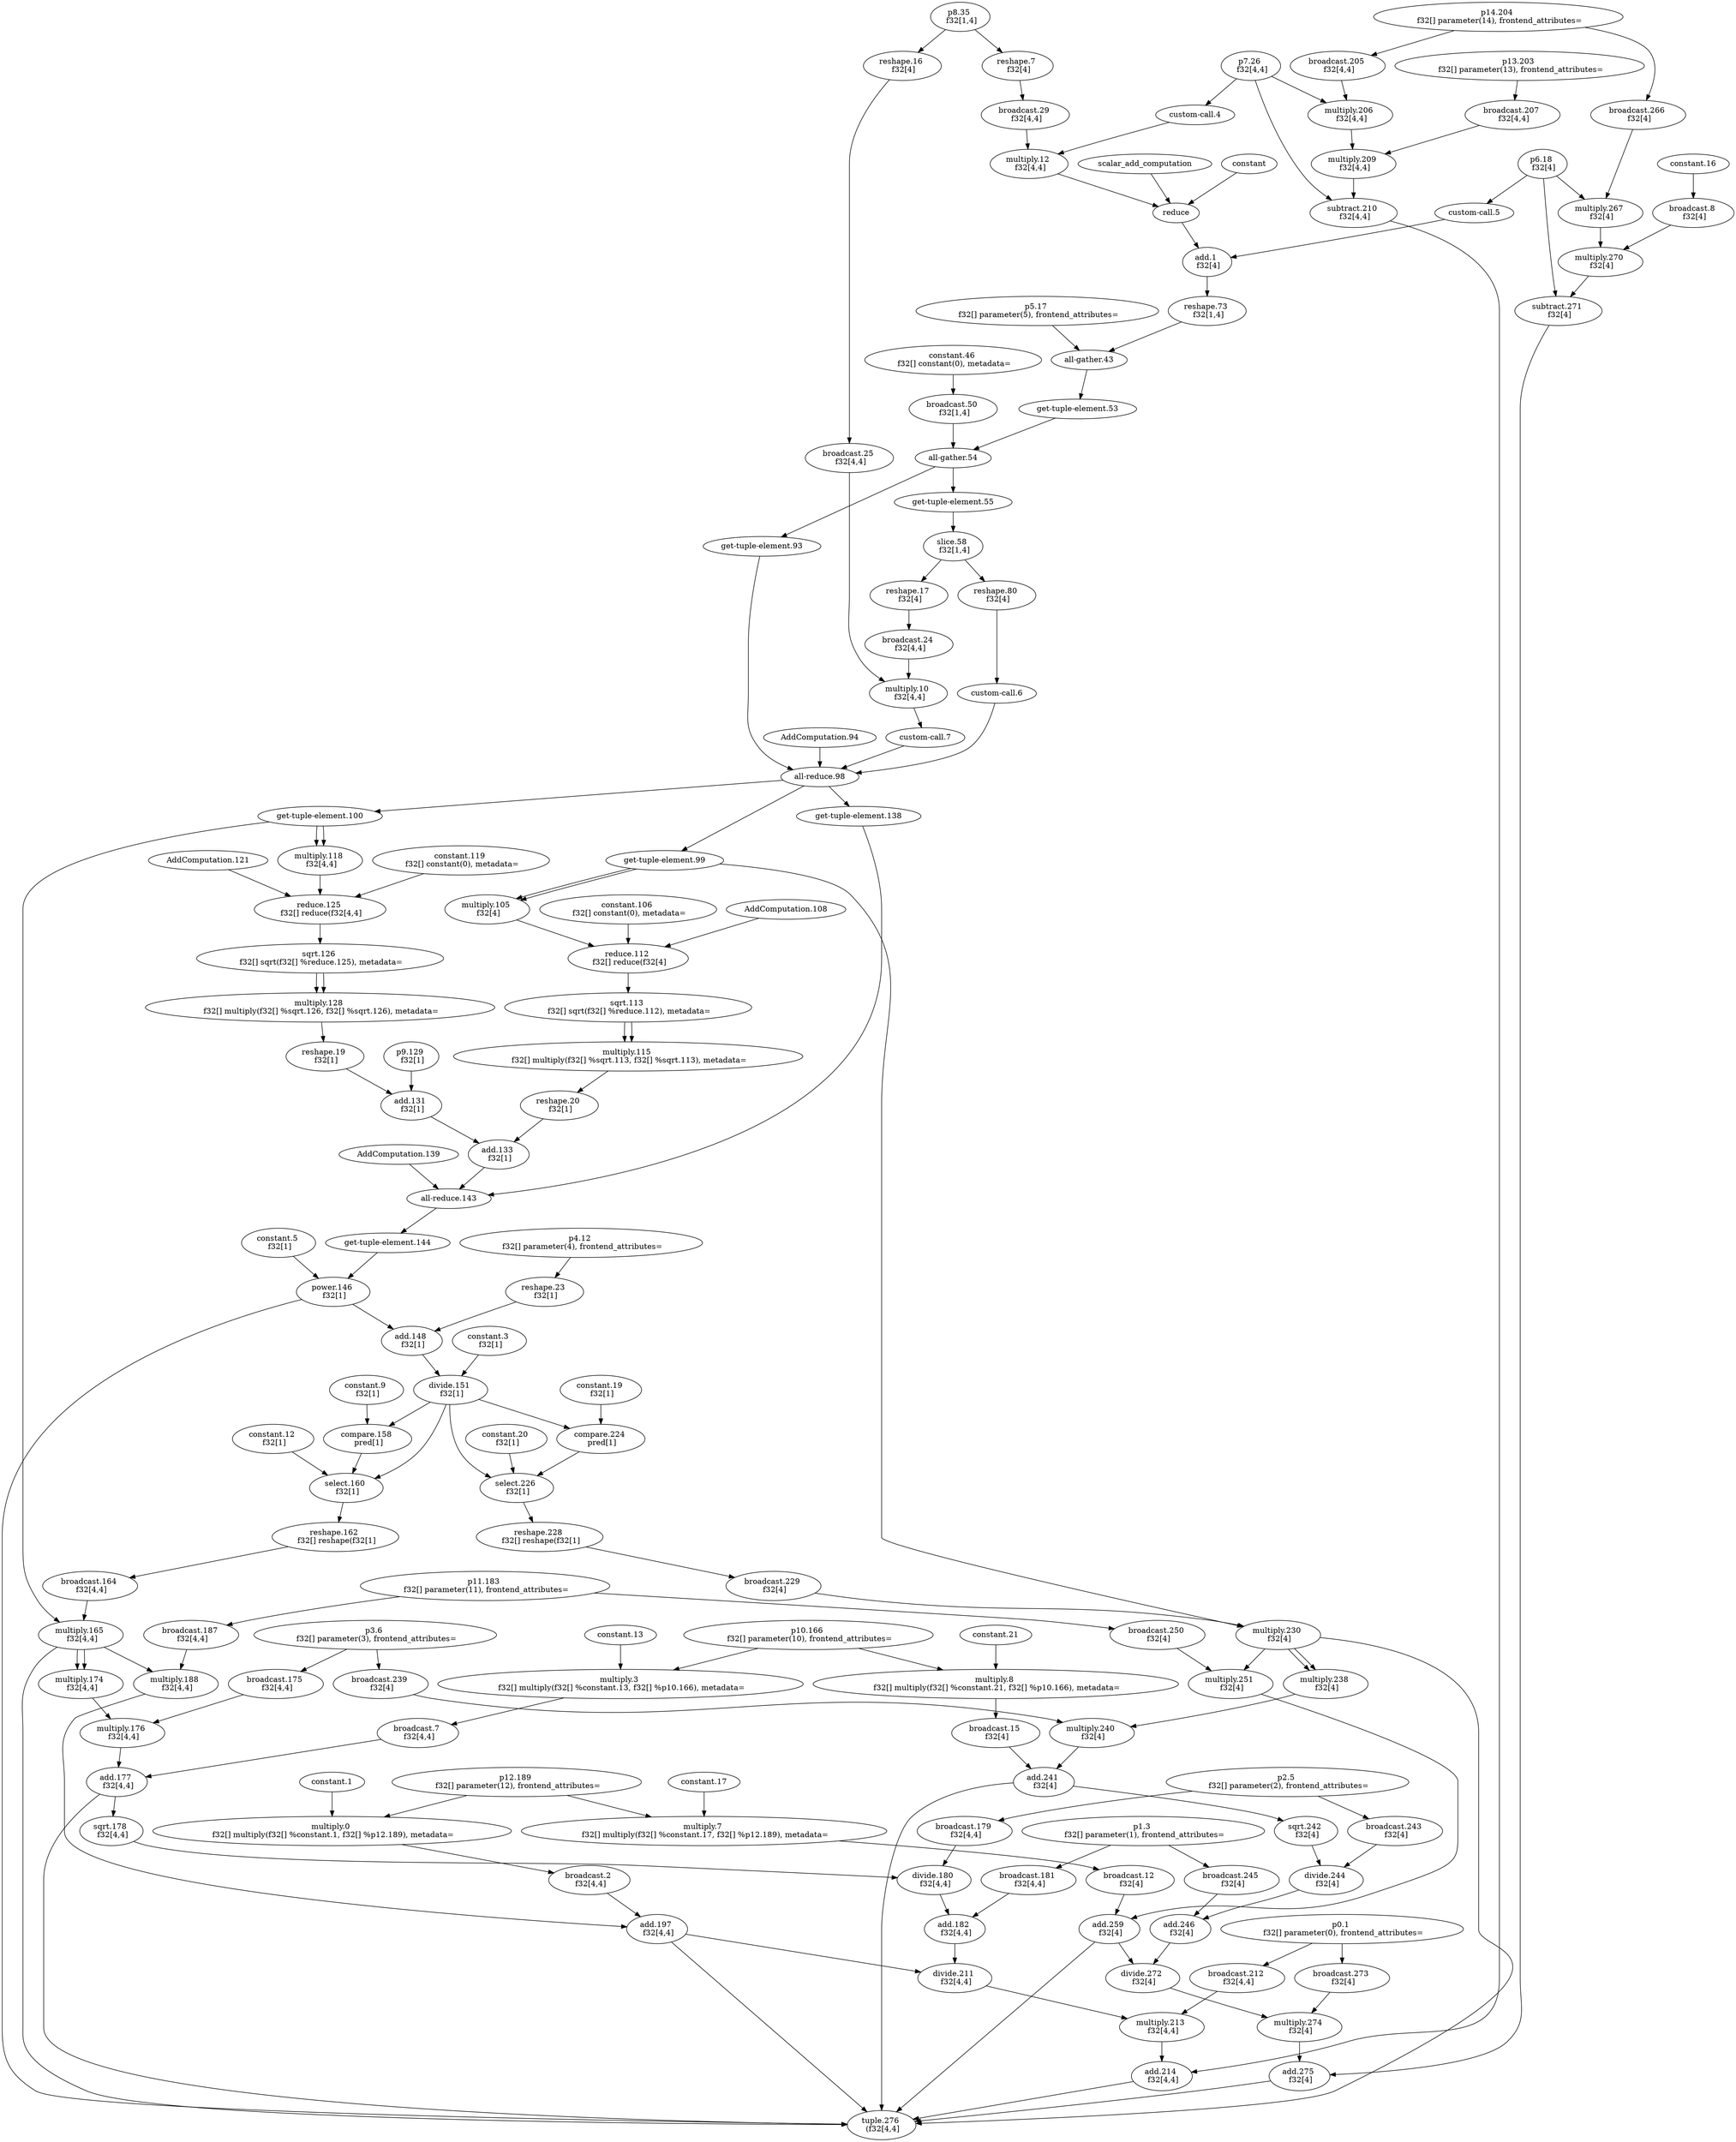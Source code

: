 digraph HloModule {
	"p7.26" [label="p7.26 \n f32[4,4]"];
	"p14.204" [label="p14.204 \n f32[] parameter(14), frontend_attributes="];
	"broadcast.205" [label="broadcast.205 \n f32[4,4]"];
	"multiply.206" [label="multiply.206 \n f32[4,4]"];
	"p13.203" [label="p13.203 \n f32[] parameter(13), frontend_attributes="];
	"broadcast.207" [label="broadcast.207 \n f32[4,4]"];
	"multiply.209" [label="multiply.209 \n f32[4,4]"];
	"subtract.210" [label="subtract.210 \n f32[4,4]"];
	"p12.189" [label="p12.189 \n f32[] parameter(12), frontend_attributes="];
	"multiply.0" [label="multiply.0 \n f32[] multiply(f32[] %constant.1, f32[] %p12.189), metadata="];
	"broadcast.2" [label="broadcast.2 \n f32[4,4]"];
	"constant.46" [label="constant.46 \n f32[] constant(0), metadata="];
	"broadcast.50" [label="broadcast.50 \n f32[1,4]"];
	"p8.35" [label="p8.35 \n f32[1,4]"];
	"reshape.7" [label="reshape.7 \n f32[4]"];
	"broadcast.29" [label="broadcast.29 \n f32[4,4]"];
	"multiply.12" [label="multiply.12 \n f32[4,4]"];
	"p6.18" [label="p6.18 \n f32[4]"];
	"add.1" [label="add.1 \n f32[4]"];
	"reshape.73" [label="reshape.73 \n f32[1,4]"];
	"p5.17" [label="p5.17 \n f32[] parameter(5), frontend_attributes="];
	"slice.58" [label="slice.58 \n f32[1,4]"];
	"reshape.80" [label="reshape.80 \n f32[4]"];
	"reshape.17" [label="reshape.17 \n f32[4]"];
	"broadcast.24" [label="broadcast.24 \n f32[4,4]"];
	"reshape.16" [label="reshape.16 \n f32[4]"];
	"broadcast.25" [label="broadcast.25 \n f32[4,4]"];
	"multiply.10" [label="multiply.10 \n f32[4,4]"];
	"constant.3" [label="constant.3 \n f32[1]"];
	"p9.129" [label="p9.129 \n f32[1]"];
	"multiply.118" [label="multiply.118 \n f32[4,4]"];
	"constant.119" [label="constant.119 \n f32[] constant(0), metadata="];
	"reduce.125" [label="reduce.125 \n f32[] reduce(f32[4,4]"];
	"sqrt.126" [label="sqrt.126 \n f32[] sqrt(f32[] %reduce.125), metadata="];
	"multiply.128" [label="multiply.128 \n f32[] multiply(f32[] %sqrt.126, f32[] %sqrt.126), metadata="];
	"reshape.19" [label="reshape.19 \n f32[1]"];
	"add.131" [label="add.131 \n f32[1]"];
	"multiply.105" [label="multiply.105 \n f32[4]"];
	"constant.106" [label="constant.106 \n f32[] constant(0), metadata="];
	"reduce.112" [label="reduce.112 \n f32[] reduce(f32[4]"];
	"sqrt.113" [label="sqrt.113 \n f32[] sqrt(f32[] %reduce.112), metadata="];
	"multiply.115" [label="multiply.115 \n f32[] multiply(f32[] %sqrt.113, f32[] %sqrt.113), metadata="];
	"reshape.20" [label="reshape.20 \n f32[1]"];
	"add.133" [label="add.133 \n f32[1]"];
	"constant.5" [label="constant.5 \n f32[1]"];
	"power.146" [label="power.146 \n f32[1]"];
	"p4.12" [label="p4.12 \n f32[] parameter(4), frontend_attributes="];
	"reshape.23" [label="reshape.23 \n f32[1]"];
	"add.148" [label="add.148 \n f32[1]"];
	"divide.151" [label="divide.151 \n f32[1]"];
	"constant.9" [label="constant.9 \n f32[1]"];
	"compare.158" [label="compare.158 \n pred[1]"];
	"constant.12" [label="constant.12 \n f32[1]"];
	"select.160" [label="select.160 \n f32[1]"];
	"reshape.162" [label="reshape.162 \n f32[] reshape(f32[1]"];
	"broadcast.164" [label="broadcast.164 \n f32[4,4]"];
	"multiply.165" [label="multiply.165 \n f32[4,4]"];
	"p11.183" [label="p11.183 \n f32[] parameter(11), frontend_attributes="];
	"broadcast.187" [label="broadcast.187 \n f32[4,4]"];
	"multiply.188" [label="multiply.188 \n f32[4,4]"];
	"add.197" [label="add.197 \n f32[4,4]"];
	"p10.166" [label="p10.166 \n f32[] parameter(10), frontend_attributes="];
	"multiply.3" [label="multiply.3 \n f32[] multiply(f32[] %constant.13, f32[] %p10.166), metadata="];
	"broadcast.7" [label="broadcast.7 \n f32[4,4]"];
	"multiply.174" [label="multiply.174 \n f32[4,4]"];
	"p3.6" [label="p3.6 \n f32[] parameter(3), frontend_attributes="];
	"broadcast.175" [label="broadcast.175 \n f32[4,4]"];
	"multiply.176" [label="multiply.176 \n f32[4,4]"];
	"add.177" [label="add.177 \n f32[4,4]"];
	"sqrt.178" [label="sqrt.178 \n f32[4,4]"];
	"p2.5" [label="p2.5 \n f32[] parameter(2), frontend_attributes="];
	"broadcast.179" [label="broadcast.179 \n f32[4,4]"];
	"divide.180" [label="divide.180 \n f32[4,4]"];
	"p1.3" [label="p1.3 \n f32[] parameter(1), frontend_attributes="];
	"broadcast.181" [label="broadcast.181 \n f32[4,4]"];
	"add.182" [label="add.182 \n f32[4,4]"];
	"divide.211" [label="divide.211 \n f32[4,4]"];
	"p0.1" [label="p0.1 \n f32[] parameter(0), frontend_attributes="];
	"broadcast.212" [label="broadcast.212 \n f32[4,4]"];
	"multiply.213" [label="multiply.213 \n f32[4,4]"];
	"add.214" [label="add.214 \n f32[4,4]"];
	"broadcast.266" [label="broadcast.266 \n f32[4]"];
	"multiply.267" [label="multiply.267 \n f32[4]"];
	"broadcast.8" [label="broadcast.8 \n f32[4]"];
	"multiply.270" [label="multiply.270 \n f32[4]"];
	"subtract.271" [label="subtract.271 \n f32[4]"];
	"multiply.7" [label="multiply.7 \n f32[] multiply(f32[] %constant.17, f32[] %p12.189), metadata="];
	"broadcast.12" [label="broadcast.12 \n f32[4]"];
	"constant.19" [label="constant.19 \n f32[1]"];
	"compare.224" [label="compare.224 \n pred[1]"];
	"constant.20" [label="constant.20 \n f32[1]"];
	"select.226" [label="select.226 \n f32[1]"];
	"reshape.228" [label="reshape.228 \n f32[] reshape(f32[1]"];
	"broadcast.229" [label="broadcast.229 \n f32[4]"];
	"multiply.230" [label="multiply.230 \n f32[4]"];
	"broadcast.250" [label="broadcast.250 \n f32[4]"];
	"multiply.251" [label="multiply.251 \n f32[4]"];
	"add.259" [label="add.259 \n f32[4]"];
	"multiply.8" [label="multiply.8 \n f32[] multiply(f32[] %constant.21, f32[] %p10.166), metadata="];
	"broadcast.15" [label="broadcast.15 \n f32[4]"];
	"multiply.238" [label="multiply.238 \n f32[4]"];
	"broadcast.239" [label="broadcast.239 \n f32[4]"];
	"multiply.240" [label="multiply.240 \n f32[4]"];
	"add.241" [label="add.241 \n f32[4]"];
	"sqrt.242" [label="sqrt.242 \n f32[4]"];
	"broadcast.243" [label="broadcast.243 \n f32[4]"];
	"divide.244" [label="divide.244 \n f32[4]"];
	"broadcast.245" [label="broadcast.245 \n f32[4]"];
	"add.246" [label="add.246 \n f32[4]"];
	"divide.272" [label="divide.272 \n f32[4]"];
	"broadcast.273" [label="broadcast.273 \n f32[4]"];
	"multiply.274" [label="multiply.274 \n f32[4]"];
	"add.275" [label="add.275 \n f32[4]"];
	"tuple.276" [label="tuple.276 \n (f32[4,4]"]; 
 	"p14.204" -> "broadcast.205";
	"p7.26" -> "multiply.206";
	"broadcast.205" -> "multiply.206";
	"p13.203" -> "broadcast.207";
	"multiply.206" -> "multiply.209";
	"broadcast.207" -> "multiply.209";
	"p7.26" -> "subtract.210";
	"multiply.209" -> "subtract.210";
	"constant.1" -> "multiply.0";
	"p12.189" -> "multiply.0";
	"multiply.0" -> "broadcast.2";
	"constant.46" -> "broadcast.50";
	"p8.35" -> "reshape.7";
	"reshape.7" -> "broadcast.29";
	"p7.26" -> "custom-call.4";
	"broadcast.29" -> "multiply.12";
	"custom-call.4" -> "multiply.12";
	"multiply.12" -> "reduce";
	"constant" -> "reduce";
	"scalar_add_computation" -> "reduce";
	"p6.18" -> "custom-call.5";
	"reduce" -> "add.1";
	"custom-call.5" -> "add.1";
	"add.1" -> "reshape.73";
	"reshape.73" -> "all-gather.43";
	"p5.17" -> "all-gather.43";
	"all-gather.43" -> "get-tuple-element.53";
	"broadcast.50" -> "all-gather.54";
	"get-tuple-element.53" -> "all-gather.54";
	"all-gather.54" -> "get-tuple-element.55";
	"get-tuple-element.55" -> "slice.58";
	"slice.58" -> "reshape.80";
	"reshape.80" -> "custom-call.6";
	"slice.58" -> "reshape.17";
	"reshape.17" -> "broadcast.24";
	"p8.35" -> "reshape.16";
	"reshape.16" -> "broadcast.25";
	"broadcast.24" -> "multiply.10";
	"broadcast.25" -> "multiply.10";
	"multiply.10" -> "custom-call.7";
	"all-gather.54" -> "get-tuple-element.93";
	"custom-call.6" -> "all-reduce.98";
	"custom-call.7" -> "all-reduce.98";
	"get-tuple-element.93" -> "all-reduce.98";
	"AddComputation.94" -> "all-reduce.98";
	"all-reduce.98" -> "get-tuple-element.100";
	"get-tuple-element.100" -> "multiply.118";
	"get-tuple-element.100" -> "multiply.118";
	"multiply.118" -> "reduce.125";
	"constant.119" -> "reduce.125";
	"AddComputation.121" -> "reduce.125";
	"reduce.125" -> "sqrt.126";
	"sqrt.126" -> "multiply.128";
	"sqrt.126" -> "multiply.128";
	"multiply.128" -> "reshape.19";
	"p9.129" -> "add.131";
	"reshape.19" -> "add.131";
	"all-reduce.98" -> "get-tuple-element.99";
	"get-tuple-element.99" -> "multiply.105";
	"get-tuple-element.99" -> "multiply.105";
	"multiply.105" -> "reduce.112";
	"constant.106" -> "reduce.112";
	"AddComputation.108" -> "reduce.112";
	"reduce.112" -> "sqrt.113";
	"sqrt.113" -> "multiply.115";
	"sqrt.113" -> "multiply.115";
	"multiply.115" -> "reshape.20";
	"add.131" -> "add.133";
	"reshape.20" -> "add.133";
	"all-reduce.98" -> "get-tuple-element.138";
	"add.133" -> "all-reduce.143";
	"get-tuple-element.138" -> "all-reduce.143";
	"AddComputation.139" -> "all-reduce.143";
	"all-reduce.143" -> "get-tuple-element.144";
	"get-tuple-element.144" -> "power.146";
	"constant.5" -> "power.146";
	"p4.12" -> "reshape.23";
	"power.146" -> "add.148";
	"reshape.23" -> "add.148";
	"constant.3" -> "divide.151";
	"add.148" -> "divide.151";
	"divide.151" -> "compare.158";
	"constant.9" -> "compare.158";
	"compare.158" -> "select.160";
	"divide.151" -> "select.160";
	"constant.12" -> "select.160";
	"select.160" -> "reshape.162";
	"reshape.162" -> "broadcast.164";
	"get-tuple-element.100" -> "multiply.165";
	"broadcast.164" -> "multiply.165";
	"p11.183" -> "broadcast.187";
	"multiply.165" -> "multiply.188";
	"broadcast.187" -> "multiply.188";
	"broadcast.2" -> "add.197";
	"multiply.188" -> "add.197";
	"constant.13" -> "multiply.3";
	"p10.166" -> "multiply.3";
	"multiply.3" -> "broadcast.7";
	"multiply.165" -> "multiply.174";
	"multiply.165" -> "multiply.174";
	"p3.6" -> "broadcast.175";
	"multiply.174" -> "multiply.176";
	"broadcast.175" -> "multiply.176";
	"broadcast.7" -> "add.177";
	"multiply.176" -> "add.177";
	"add.177" -> "sqrt.178";
	"p2.5" -> "broadcast.179";
	"sqrt.178" -> "divide.180";
	"broadcast.179" -> "divide.180";
	"p1.3" -> "broadcast.181";
	"divide.180" -> "add.182";
	"broadcast.181" -> "add.182";
	"add.197" -> "divide.211";
	"add.182" -> "divide.211";
	"p0.1" -> "broadcast.212";
	"divide.211" -> "multiply.213";
	"broadcast.212" -> "multiply.213";
	"subtract.210" -> "add.214";
	"multiply.213" -> "add.214";
	"p14.204" -> "broadcast.266";
	"p6.18" -> "multiply.267";
	"broadcast.266" -> "multiply.267";
	"constant.16" -> "broadcast.8";
	"multiply.267" -> "multiply.270";
	"broadcast.8" -> "multiply.270";
	"p6.18" -> "subtract.271";
	"multiply.270" -> "subtract.271";
	"constant.17" -> "multiply.7";
	"p12.189" -> "multiply.7";
	"multiply.7" -> "broadcast.12";
	"divide.151" -> "compare.224";
	"constant.19" -> "compare.224";
	"compare.224" -> "select.226";
	"divide.151" -> "select.226";
	"constant.20" -> "select.226";
	"select.226" -> "reshape.228";
	"reshape.228" -> "broadcast.229";
	"get-tuple-element.99" -> "multiply.230";
	"broadcast.229" -> "multiply.230";
	"p11.183" -> "broadcast.250";
	"multiply.230" -> "multiply.251";
	"broadcast.250" -> "multiply.251";
	"broadcast.12" -> "add.259";
	"multiply.251" -> "add.259";
	"constant.21" -> "multiply.8";
	"p10.166" -> "multiply.8";
	"multiply.8" -> "broadcast.15";
	"multiply.230" -> "multiply.238";
	"multiply.230" -> "multiply.238";
	"p3.6" -> "broadcast.239";
	"multiply.238" -> "multiply.240";
	"broadcast.239" -> "multiply.240";
	"broadcast.15" -> "add.241";
	"multiply.240" -> "add.241";
	"add.241" -> "sqrt.242";
	"p2.5" -> "broadcast.243";
	"sqrt.242" -> "divide.244";
	"broadcast.243" -> "divide.244";
	"p1.3" -> "broadcast.245";
	"divide.244" -> "add.246";
	"broadcast.245" -> "add.246";
	"add.259" -> "divide.272";
	"add.246" -> "divide.272";
	"p0.1" -> "broadcast.273";
	"divide.272" -> "multiply.274";
	"broadcast.273" -> "multiply.274";
	"subtract.271" -> "add.275";
	"multiply.274" -> "add.275";
	"add.214" -> "tuple.276";
	"add.275" -> "tuple.276";
	"multiply.230" -> "tuple.276";
	"multiply.165" -> "tuple.276";
	"power.146" -> "tuple.276";
	"add.197" -> "tuple.276";
	"add.177" -> "tuple.276";
	"add.259" -> "tuple.276";
	"add.241" -> "tuple.276";
}